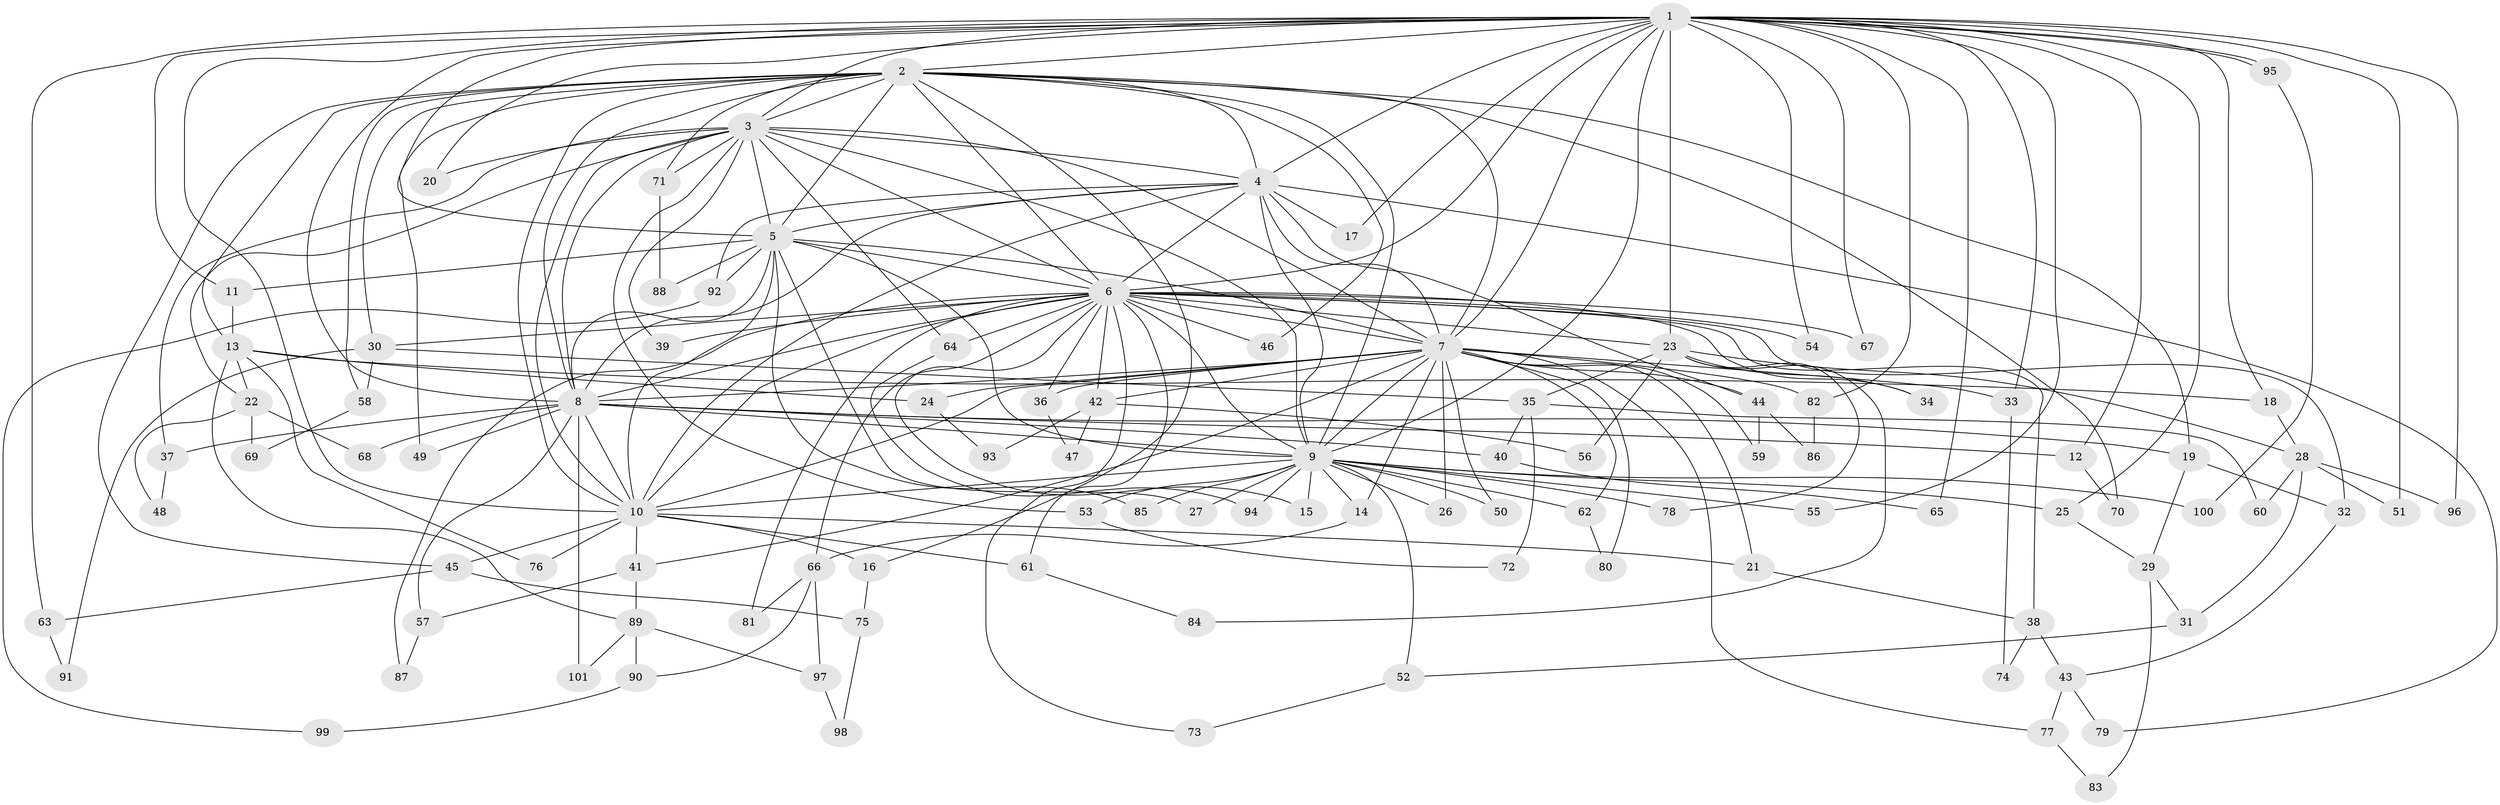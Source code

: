 // coarse degree distribution, {21: 0.03333333333333333, 10: 0.06666666666666667, 8: 0.1, 17: 0.06666666666666667, 12: 0.03333333333333333, 2: 0.4, 4: 0.06666666666666667, 3: 0.16666666666666666, 1: 0.06666666666666667}
// Generated by graph-tools (version 1.1) at 2025/17/03/04/25 18:17:36]
// undirected, 101 vertices, 227 edges
graph export_dot {
graph [start="1"]
  node [color=gray90,style=filled];
  1;
  2;
  3;
  4;
  5;
  6;
  7;
  8;
  9;
  10;
  11;
  12;
  13;
  14;
  15;
  16;
  17;
  18;
  19;
  20;
  21;
  22;
  23;
  24;
  25;
  26;
  27;
  28;
  29;
  30;
  31;
  32;
  33;
  34;
  35;
  36;
  37;
  38;
  39;
  40;
  41;
  42;
  43;
  44;
  45;
  46;
  47;
  48;
  49;
  50;
  51;
  52;
  53;
  54;
  55;
  56;
  57;
  58;
  59;
  60;
  61;
  62;
  63;
  64;
  65;
  66;
  67;
  68;
  69;
  70;
  71;
  72;
  73;
  74;
  75;
  76;
  77;
  78;
  79;
  80;
  81;
  82;
  83;
  84;
  85;
  86;
  87;
  88;
  89;
  90;
  91;
  92;
  93;
  94;
  95;
  96;
  97;
  98;
  99;
  100;
  101;
  1 -- 2;
  1 -- 3;
  1 -- 4;
  1 -- 5;
  1 -- 6;
  1 -- 7;
  1 -- 8;
  1 -- 9;
  1 -- 10;
  1 -- 11;
  1 -- 12;
  1 -- 17;
  1 -- 18;
  1 -- 20;
  1 -- 23;
  1 -- 25;
  1 -- 33;
  1 -- 51;
  1 -- 54;
  1 -- 55;
  1 -- 63;
  1 -- 65;
  1 -- 67;
  1 -- 82;
  1 -- 95;
  1 -- 95;
  1 -- 96;
  2 -- 3;
  2 -- 4;
  2 -- 5;
  2 -- 6;
  2 -- 7;
  2 -- 8;
  2 -- 9;
  2 -- 10;
  2 -- 13;
  2 -- 16;
  2 -- 19;
  2 -- 30;
  2 -- 45;
  2 -- 46;
  2 -- 49;
  2 -- 58;
  2 -- 70;
  2 -- 71;
  3 -- 4;
  3 -- 5;
  3 -- 6;
  3 -- 7;
  3 -- 8;
  3 -- 9;
  3 -- 10;
  3 -- 20;
  3 -- 22;
  3 -- 37;
  3 -- 39;
  3 -- 53;
  3 -- 64;
  3 -- 71;
  4 -- 5;
  4 -- 6;
  4 -- 7;
  4 -- 8;
  4 -- 9;
  4 -- 10;
  4 -- 17;
  4 -- 44;
  4 -- 79;
  4 -- 92;
  5 -- 6;
  5 -- 7;
  5 -- 8;
  5 -- 9;
  5 -- 10;
  5 -- 11;
  5 -- 27;
  5 -- 85;
  5 -- 88;
  5 -- 92;
  6 -- 7;
  6 -- 8;
  6 -- 9;
  6 -- 10;
  6 -- 15;
  6 -- 23;
  6 -- 30;
  6 -- 32;
  6 -- 34;
  6 -- 36;
  6 -- 38;
  6 -- 39;
  6 -- 42;
  6 -- 46;
  6 -- 54;
  6 -- 61;
  6 -- 64;
  6 -- 66;
  6 -- 67;
  6 -- 73;
  6 -- 81;
  6 -- 87;
  7 -- 8;
  7 -- 9;
  7 -- 10;
  7 -- 14;
  7 -- 21;
  7 -- 24;
  7 -- 26;
  7 -- 33;
  7 -- 36;
  7 -- 41;
  7 -- 42;
  7 -- 44;
  7 -- 50;
  7 -- 59;
  7 -- 62;
  7 -- 77;
  7 -- 80;
  7 -- 82;
  8 -- 9;
  8 -- 10;
  8 -- 12;
  8 -- 19;
  8 -- 37;
  8 -- 40;
  8 -- 49;
  8 -- 57;
  8 -- 68;
  8 -- 101;
  9 -- 10;
  9 -- 14;
  9 -- 15;
  9 -- 25;
  9 -- 26;
  9 -- 27;
  9 -- 50;
  9 -- 52;
  9 -- 53;
  9 -- 55;
  9 -- 62;
  9 -- 78;
  9 -- 85;
  9 -- 94;
  9 -- 100;
  10 -- 16;
  10 -- 21;
  10 -- 41;
  10 -- 45;
  10 -- 61;
  10 -- 76;
  11 -- 13;
  12 -- 70;
  13 -- 18;
  13 -- 22;
  13 -- 24;
  13 -- 76;
  13 -- 89;
  14 -- 66;
  16 -- 75;
  18 -- 28;
  19 -- 29;
  19 -- 32;
  21 -- 38;
  22 -- 48;
  22 -- 68;
  22 -- 69;
  23 -- 28;
  23 -- 34;
  23 -- 35;
  23 -- 56;
  23 -- 78;
  23 -- 84;
  24 -- 93;
  25 -- 29;
  28 -- 31;
  28 -- 51;
  28 -- 60;
  28 -- 96;
  29 -- 31;
  29 -- 83;
  30 -- 35;
  30 -- 58;
  30 -- 91;
  31 -- 52;
  32 -- 43;
  33 -- 74;
  35 -- 40;
  35 -- 60;
  35 -- 72;
  36 -- 47;
  37 -- 48;
  38 -- 43;
  38 -- 74;
  40 -- 65;
  41 -- 57;
  41 -- 89;
  42 -- 47;
  42 -- 56;
  42 -- 93;
  43 -- 77;
  43 -- 79;
  44 -- 59;
  44 -- 86;
  45 -- 63;
  45 -- 75;
  52 -- 73;
  53 -- 72;
  57 -- 87;
  58 -- 69;
  61 -- 84;
  62 -- 80;
  63 -- 91;
  64 -- 94;
  66 -- 81;
  66 -- 90;
  66 -- 97;
  71 -- 88;
  75 -- 98;
  77 -- 83;
  82 -- 86;
  89 -- 90;
  89 -- 97;
  89 -- 101;
  90 -- 99;
  92 -- 99;
  95 -- 100;
  97 -- 98;
}
